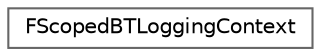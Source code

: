 digraph "Graphical Class Hierarchy"
{
 // INTERACTIVE_SVG=YES
 // LATEX_PDF_SIZE
  bgcolor="transparent";
  edge [fontname=Helvetica,fontsize=10,labelfontname=Helvetica,labelfontsize=10];
  node [fontname=Helvetica,fontsize=10,shape=box,height=0.2,width=0.4];
  rankdir="LR";
  Node0 [id="Node000000",label="FScopedBTLoggingContext",height=0.2,width=0.4,color="grey40", fillcolor="white", style="filled",URL="$d2/d92/structFScopedBTLoggingContext.html",tooltip="Helper struct to push a node as the new logging context and automatically reset the context on destru..."];
}
